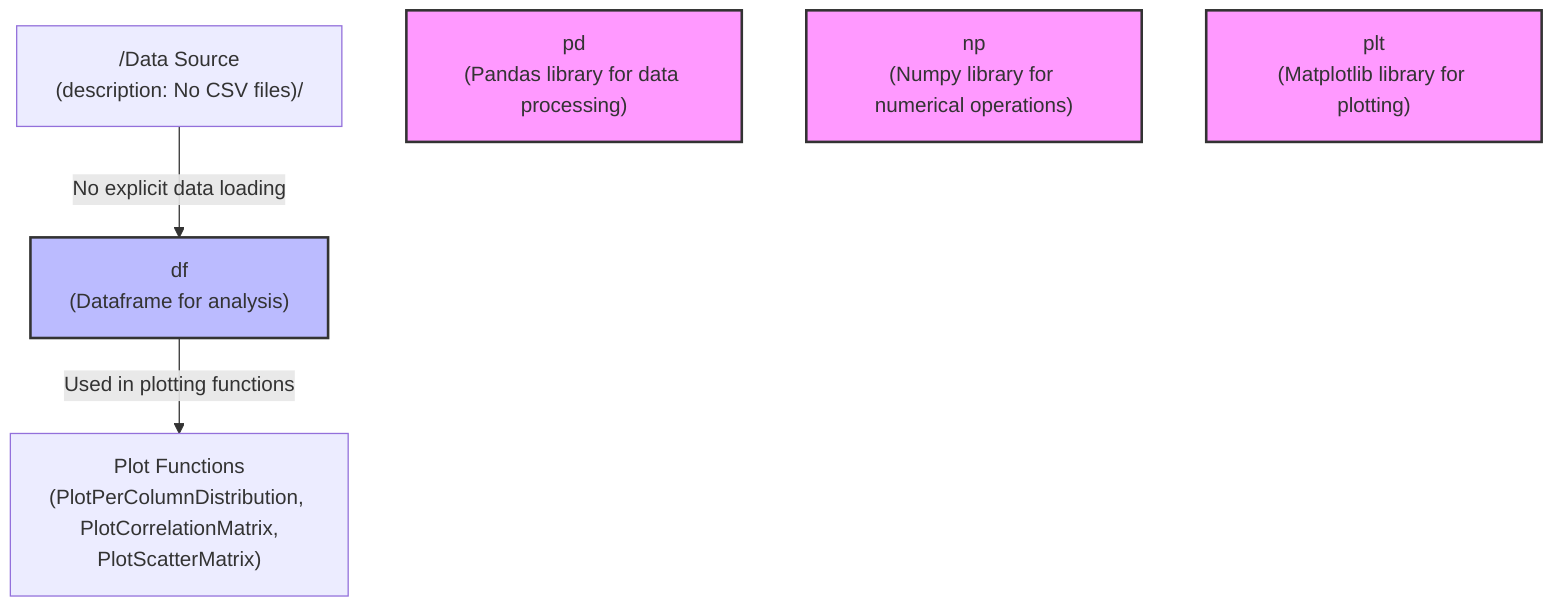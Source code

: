 flowchart TD

    %% Data Source Nodes
    DS["/Data Source\n(description: No CSV files)/"] -->|No explicit data loading| DF

    %% Data Variables
    PD["pd\n(Pandas library for data processing)"]:::library
    NP["np\n(Numpy library for numerical operations)"]:::library
    PLT["plt\n(Matplotlib library for plotting)"]:::library

    %% Data Flow
    DF["df\n(Dataframe for analysis)"]:::data
    DF -->|Used in plotting functions| PlotFuncs

    %% Functions
    PlotFuncs["Plot Functions\n(PlotPerColumnDistribution, PlotCorrelationMatrix,\nPlotScatterMatrix)"]

    %% Styles
    classDef library fill:#f9f,stroke:#333,stroke-width:2px;
    classDef data fill:#bbf,stroke:#333,stroke-width:2px;

    %% Comments
    %% DS: Represents lack of explicit data source, as no CSV files are found or mentioned.
    %% PD, NP, PLT: Libraries imported for data processing (Pandas, Numpy) and plotting (Matplotlib).
    %% DF: Primary data storing variable though not explicitly set from a data source.
    %% PlotFuncs: Collection of functions using df for generating plots.